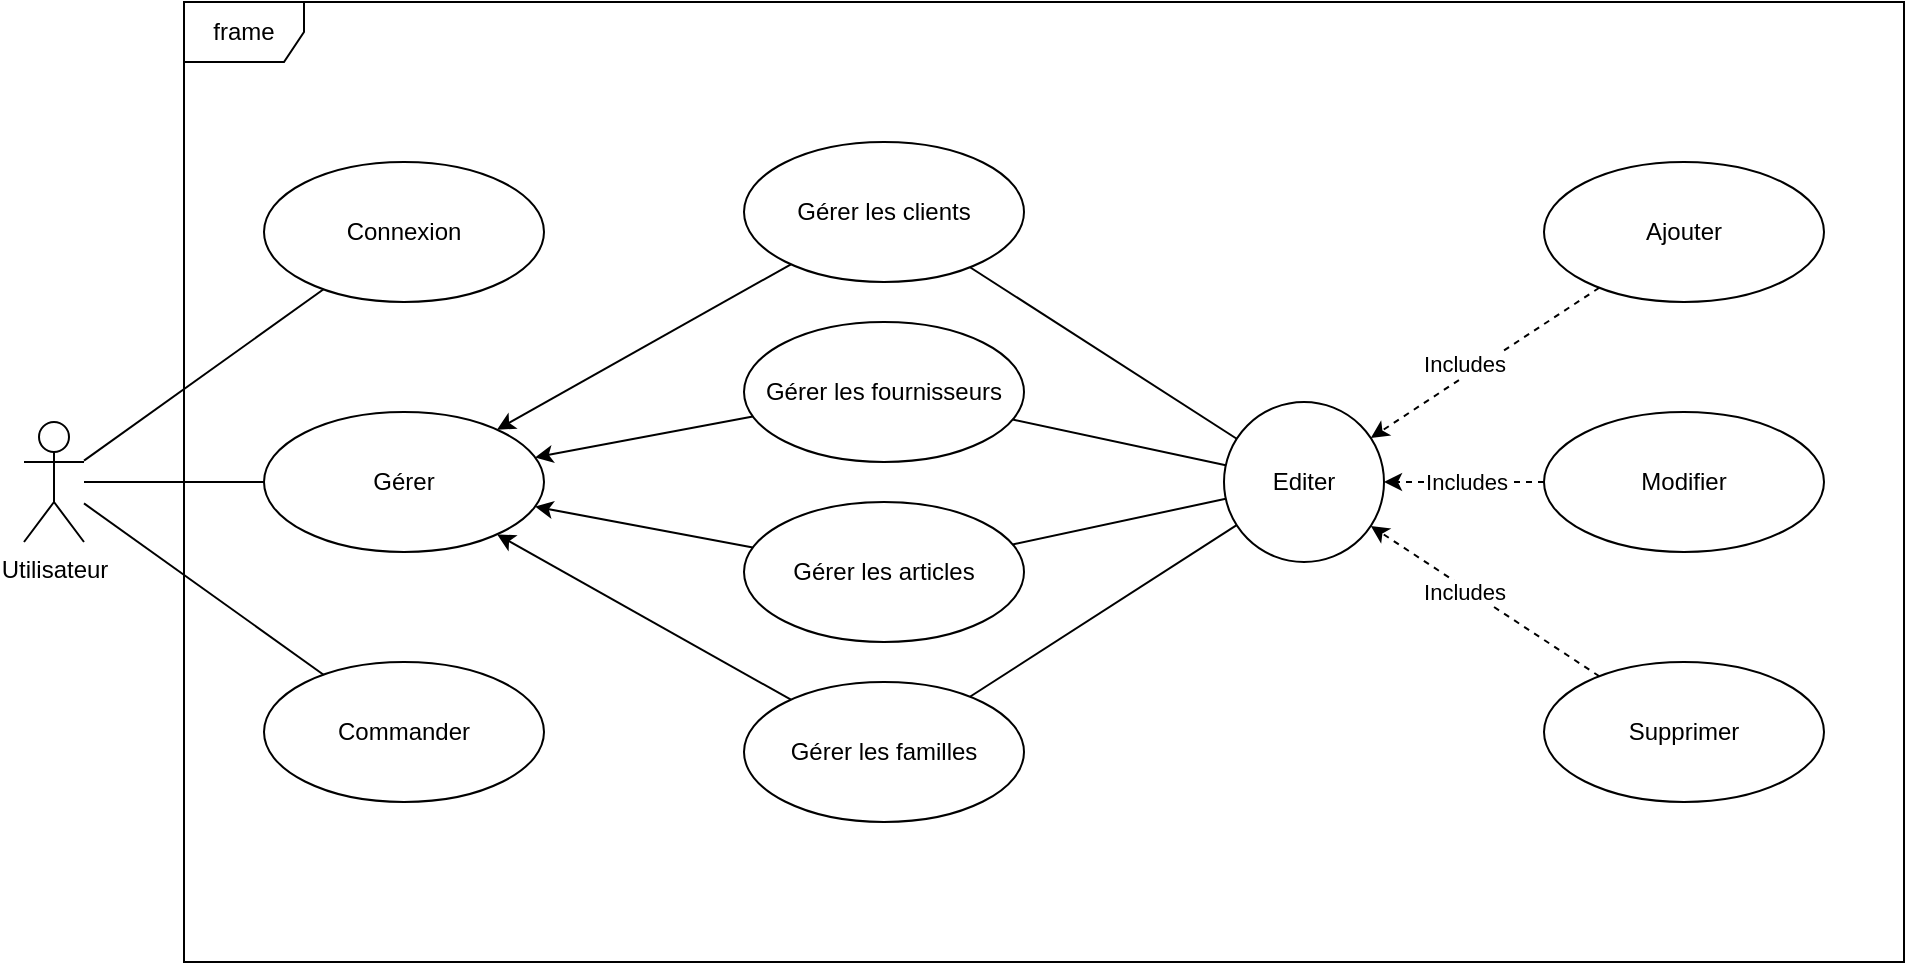 <mxfile version="20.3.0" type="device"><diagram id="a17DJ7XZmAO7cK_9EyDL" name="Page-1"><mxGraphModel dx="1038" dy="641" grid="1" gridSize="10" guides="1" tooltips="1" connect="1" arrows="1" fold="1" page="1" pageScale="1" pageWidth="827" pageHeight="1169" math="0" shadow="0"><root><mxCell id="0"/><mxCell id="1" parent="0"/><mxCell id="54zxNyl1OPDXqymOBQvR-1" value="frame" style="shape=umlFrame;whiteSpace=wrap;html=1;" vertex="1" parent="1"><mxGeometry x="120" y="40" width="860" height="480" as="geometry"/></mxCell><mxCell id="54zxNyl1OPDXqymOBQvR-2" value="Utilisateur" style="shape=umlActor;verticalLabelPosition=bottom;verticalAlign=top;html=1;" vertex="1" parent="1"><mxGeometry x="40" y="250" width="30" height="60" as="geometry"/></mxCell><mxCell id="54zxNyl1OPDXqymOBQvR-3" value="Connexion" style="ellipse;whiteSpace=wrap;html=1;" vertex="1" parent="1"><mxGeometry x="160" y="120" width="140" height="70" as="geometry"/></mxCell><mxCell id="54zxNyl1OPDXqymOBQvR-4" value="Commander" style="ellipse;whiteSpace=wrap;html=1;" vertex="1" parent="1"><mxGeometry x="160" y="370" width="140" height="70" as="geometry"/></mxCell><mxCell id="54zxNyl1OPDXqymOBQvR-5" value="Gérer" style="ellipse;whiteSpace=wrap;html=1;" vertex="1" parent="1"><mxGeometry x="160" y="245" width="140" height="70" as="geometry"/></mxCell><mxCell id="54zxNyl1OPDXqymOBQvR-6" value="Gérer les clients" style="ellipse;whiteSpace=wrap;html=1;" vertex="1" parent="1"><mxGeometry x="400" y="110" width="140" height="70" as="geometry"/></mxCell><mxCell id="54zxNyl1OPDXqymOBQvR-7" value="Gérer les fournisseurs" style="ellipse;whiteSpace=wrap;html=1;" vertex="1" parent="1"><mxGeometry x="400" y="200" width="140" height="70" as="geometry"/></mxCell><mxCell id="54zxNyl1OPDXqymOBQvR-8" value="Gérer les articles" style="ellipse;whiteSpace=wrap;html=1;" vertex="1" parent="1"><mxGeometry x="400" y="290" width="140" height="70" as="geometry"/></mxCell><mxCell id="54zxNyl1OPDXqymOBQvR-9" value="Gérer les familles" style="ellipse;whiteSpace=wrap;html=1;" vertex="1" parent="1"><mxGeometry x="400" y="380" width="140" height="70" as="geometry"/></mxCell><mxCell id="54zxNyl1OPDXqymOBQvR-10" value="" style="endArrow=none;html=1;rounded=0;" edge="1" parent="1" source="54zxNyl1OPDXqymOBQvR-4" target="54zxNyl1OPDXqymOBQvR-2"><mxGeometry width="50" height="50" relative="1" as="geometry"><mxPoint x="390" y="360" as="sourcePoint"/><mxPoint x="440" y="310" as="targetPoint"/></mxGeometry></mxCell><mxCell id="54zxNyl1OPDXqymOBQvR-11" value="" style="endArrow=none;html=1;rounded=0;" edge="1" parent="1" source="54zxNyl1OPDXqymOBQvR-5" target="54zxNyl1OPDXqymOBQvR-2"><mxGeometry width="50" height="50" relative="1" as="geometry"><mxPoint x="390" y="360" as="sourcePoint"/><mxPoint x="440" y="310" as="targetPoint"/></mxGeometry></mxCell><mxCell id="54zxNyl1OPDXqymOBQvR-12" value="" style="endArrow=none;html=1;rounded=0;" edge="1" parent="1" source="54zxNyl1OPDXqymOBQvR-3" target="54zxNyl1OPDXqymOBQvR-2"><mxGeometry width="50" height="50" relative="1" as="geometry"><mxPoint x="390" y="360" as="sourcePoint"/><mxPoint x="440" y="310" as="targetPoint"/></mxGeometry></mxCell><mxCell id="54zxNyl1OPDXqymOBQvR-13" value="" style="endArrow=classic;html=1;rounded=0;" edge="1" parent="1" source="54zxNyl1OPDXqymOBQvR-9" target="54zxNyl1OPDXqymOBQvR-5"><mxGeometry width="50" height="50" relative="1" as="geometry"><mxPoint x="390" y="360" as="sourcePoint"/><mxPoint x="440" y="310" as="targetPoint"/></mxGeometry></mxCell><mxCell id="54zxNyl1OPDXqymOBQvR-14" value="" style="endArrow=classic;html=1;rounded=0;" edge="1" parent="1" source="54zxNyl1OPDXqymOBQvR-8" target="54zxNyl1OPDXqymOBQvR-5"><mxGeometry width="50" height="50" relative="1" as="geometry"><mxPoint x="390" y="360" as="sourcePoint"/><mxPoint x="440" y="310" as="targetPoint"/></mxGeometry></mxCell><mxCell id="54zxNyl1OPDXqymOBQvR-15" value="" style="endArrow=classic;html=1;rounded=0;" edge="1" parent="1" source="54zxNyl1OPDXqymOBQvR-7" target="54zxNyl1OPDXqymOBQvR-5"><mxGeometry width="50" height="50" relative="1" as="geometry"><mxPoint x="390" y="360" as="sourcePoint"/><mxPoint x="440" y="310" as="targetPoint"/></mxGeometry></mxCell><mxCell id="54zxNyl1OPDXqymOBQvR-16" value="" style="endArrow=classic;html=1;rounded=0;" edge="1" parent="1" source="54zxNyl1OPDXqymOBQvR-6" target="54zxNyl1OPDXqymOBQvR-5"><mxGeometry width="50" height="50" relative="1" as="geometry"><mxPoint x="390" y="360" as="sourcePoint"/><mxPoint x="440" y="310" as="targetPoint"/></mxGeometry></mxCell><mxCell id="54zxNyl1OPDXqymOBQvR-17" value="Editer" style="ellipse;whiteSpace=wrap;html=1;aspect=fixed;" vertex="1" parent="1"><mxGeometry x="640" y="240" width="80" height="80" as="geometry"/></mxCell><mxCell id="54zxNyl1OPDXqymOBQvR-18" value="" style="endArrow=none;html=1;rounded=0;" edge="1" parent="1" source="54zxNyl1OPDXqymOBQvR-17" target="54zxNyl1OPDXqymOBQvR-9"><mxGeometry width="50" height="50" relative="1" as="geometry"><mxPoint x="520" y="360" as="sourcePoint"/><mxPoint x="570" y="310" as="targetPoint"/></mxGeometry></mxCell><mxCell id="54zxNyl1OPDXqymOBQvR-19" value="" style="endArrow=none;html=1;rounded=0;" edge="1" parent="1" source="54zxNyl1OPDXqymOBQvR-8" target="54zxNyl1OPDXqymOBQvR-17"><mxGeometry width="50" height="50" relative="1" as="geometry"><mxPoint x="520" y="360" as="sourcePoint"/><mxPoint x="570" y="310" as="targetPoint"/></mxGeometry></mxCell><mxCell id="54zxNyl1OPDXqymOBQvR-20" value="" style="endArrow=none;html=1;rounded=0;" edge="1" parent="1" source="54zxNyl1OPDXqymOBQvR-7" target="54zxNyl1OPDXqymOBQvR-17"><mxGeometry width="50" height="50" relative="1" as="geometry"><mxPoint x="520" y="360" as="sourcePoint"/><mxPoint x="570" y="310" as="targetPoint"/></mxGeometry></mxCell><mxCell id="54zxNyl1OPDXqymOBQvR-21" value="" style="endArrow=none;html=1;rounded=0;" edge="1" parent="1" source="54zxNyl1OPDXqymOBQvR-6" target="54zxNyl1OPDXqymOBQvR-17"><mxGeometry width="50" height="50" relative="1" as="geometry"><mxPoint x="520" y="360" as="sourcePoint"/><mxPoint x="570" y="310" as="targetPoint"/></mxGeometry></mxCell><mxCell id="54zxNyl1OPDXqymOBQvR-22" value="Ajouter" style="ellipse;whiteSpace=wrap;html=1;" vertex="1" parent="1"><mxGeometry x="800" y="120" width="140" height="70" as="geometry"/></mxCell><mxCell id="54zxNyl1OPDXqymOBQvR-23" value="Modifier" style="ellipse;whiteSpace=wrap;html=1;" vertex="1" parent="1"><mxGeometry x="800" y="245" width="140" height="70" as="geometry"/></mxCell><mxCell id="54zxNyl1OPDXqymOBQvR-24" value="Supprimer" style="ellipse;whiteSpace=wrap;html=1;" vertex="1" parent="1"><mxGeometry x="800" y="370" width="140" height="70" as="geometry"/></mxCell><mxCell id="54zxNyl1OPDXqymOBQvR-25" value="" style="endArrow=classic;html=1;rounded=0;dashed=1;" edge="1" parent="1" source="54zxNyl1OPDXqymOBQvR-24" target="54zxNyl1OPDXqymOBQvR-17"><mxGeometry width="50" height="50" relative="1" as="geometry"><mxPoint x="540" y="360" as="sourcePoint"/><mxPoint x="590" y="310" as="targetPoint"/></mxGeometry></mxCell><mxCell id="54zxNyl1OPDXqymOBQvR-32" value="Includes" style="edgeLabel;html=1;align=center;verticalAlign=middle;resizable=0;points=[];" vertex="1" connectable="0" parent="54zxNyl1OPDXqymOBQvR-25"><mxGeometry x="0.161" y="2" relative="1" as="geometry"><mxPoint as="offset"/></mxGeometry></mxCell><mxCell id="54zxNyl1OPDXqymOBQvR-26" value="" style="endArrow=classic;html=1;rounded=0;dashed=1;" edge="1" parent="1" source="54zxNyl1OPDXqymOBQvR-23" target="54zxNyl1OPDXqymOBQvR-17"><mxGeometry width="50" height="50" relative="1" as="geometry"><mxPoint x="540" y="360" as="sourcePoint"/><mxPoint x="590" y="310" as="targetPoint"/></mxGeometry></mxCell><mxCell id="54zxNyl1OPDXqymOBQvR-29" value="Includes" style="edgeLabel;html=1;align=center;verticalAlign=middle;resizable=0;points=[];" vertex="1" connectable="0" parent="54zxNyl1OPDXqymOBQvR-26"><mxGeometry x="0.34" relative="1" as="geometry"><mxPoint x="14" as="offset"/></mxGeometry></mxCell><mxCell id="54zxNyl1OPDXqymOBQvR-27" value="" style="endArrow=classic;html=1;rounded=0;dashed=1;" edge="1" parent="1" source="54zxNyl1OPDXqymOBQvR-22" target="54zxNyl1OPDXqymOBQvR-17"><mxGeometry width="50" height="50" relative="1" as="geometry"><mxPoint x="540" y="360" as="sourcePoint"/><mxPoint x="590" y="310" as="targetPoint"/></mxGeometry></mxCell><mxCell id="54zxNyl1OPDXqymOBQvR-28" value="Includes" style="edgeLabel;html=1;align=center;verticalAlign=middle;resizable=0;points=[];" vertex="1" connectable="0" parent="54zxNyl1OPDXqymOBQvR-27"><mxGeometry x="-0.237" y="1" relative="1" as="geometry"><mxPoint x="-25" y="8" as="offset"/></mxGeometry></mxCell></root></mxGraphModel></diagram></mxfile>